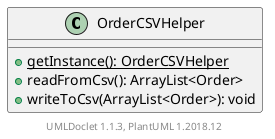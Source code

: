 @startuml

    class OrderCSVHelper {
        {static} +getInstance(): OrderCSVHelper
        +readFromCsv(): ArrayList<Order>
        +writeToCsv(ArrayList<Order>): void
    }


    center footer UMLDoclet 1.1.3, PlantUML 1.2018.12
@enduml

